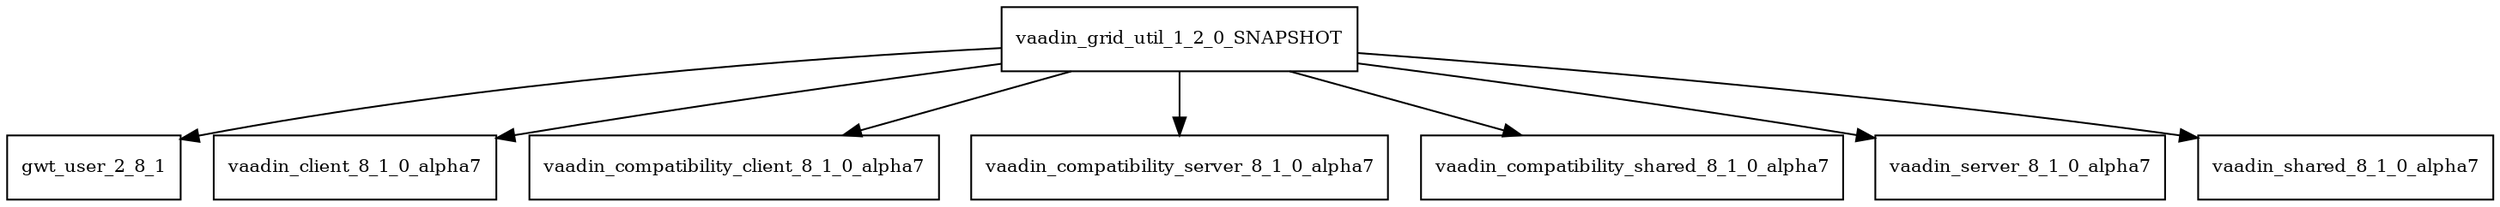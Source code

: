 digraph vaadin_grid_util_1_2_0_SNAPSHOT_dependencies {
  node [shape = box, fontsize=10.0];
  vaadin_grid_util_1_2_0_SNAPSHOT -> gwt_user_2_8_1;
  vaadin_grid_util_1_2_0_SNAPSHOT -> vaadin_client_8_1_0_alpha7;
  vaadin_grid_util_1_2_0_SNAPSHOT -> vaadin_compatibility_client_8_1_0_alpha7;
  vaadin_grid_util_1_2_0_SNAPSHOT -> vaadin_compatibility_server_8_1_0_alpha7;
  vaadin_grid_util_1_2_0_SNAPSHOT -> vaadin_compatibility_shared_8_1_0_alpha7;
  vaadin_grid_util_1_2_0_SNAPSHOT -> vaadin_server_8_1_0_alpha7;
  vaadin_grid_util_1_2_0_SNAPSHOT -> vaadin_shared_8_1_0_alpha7;
}
